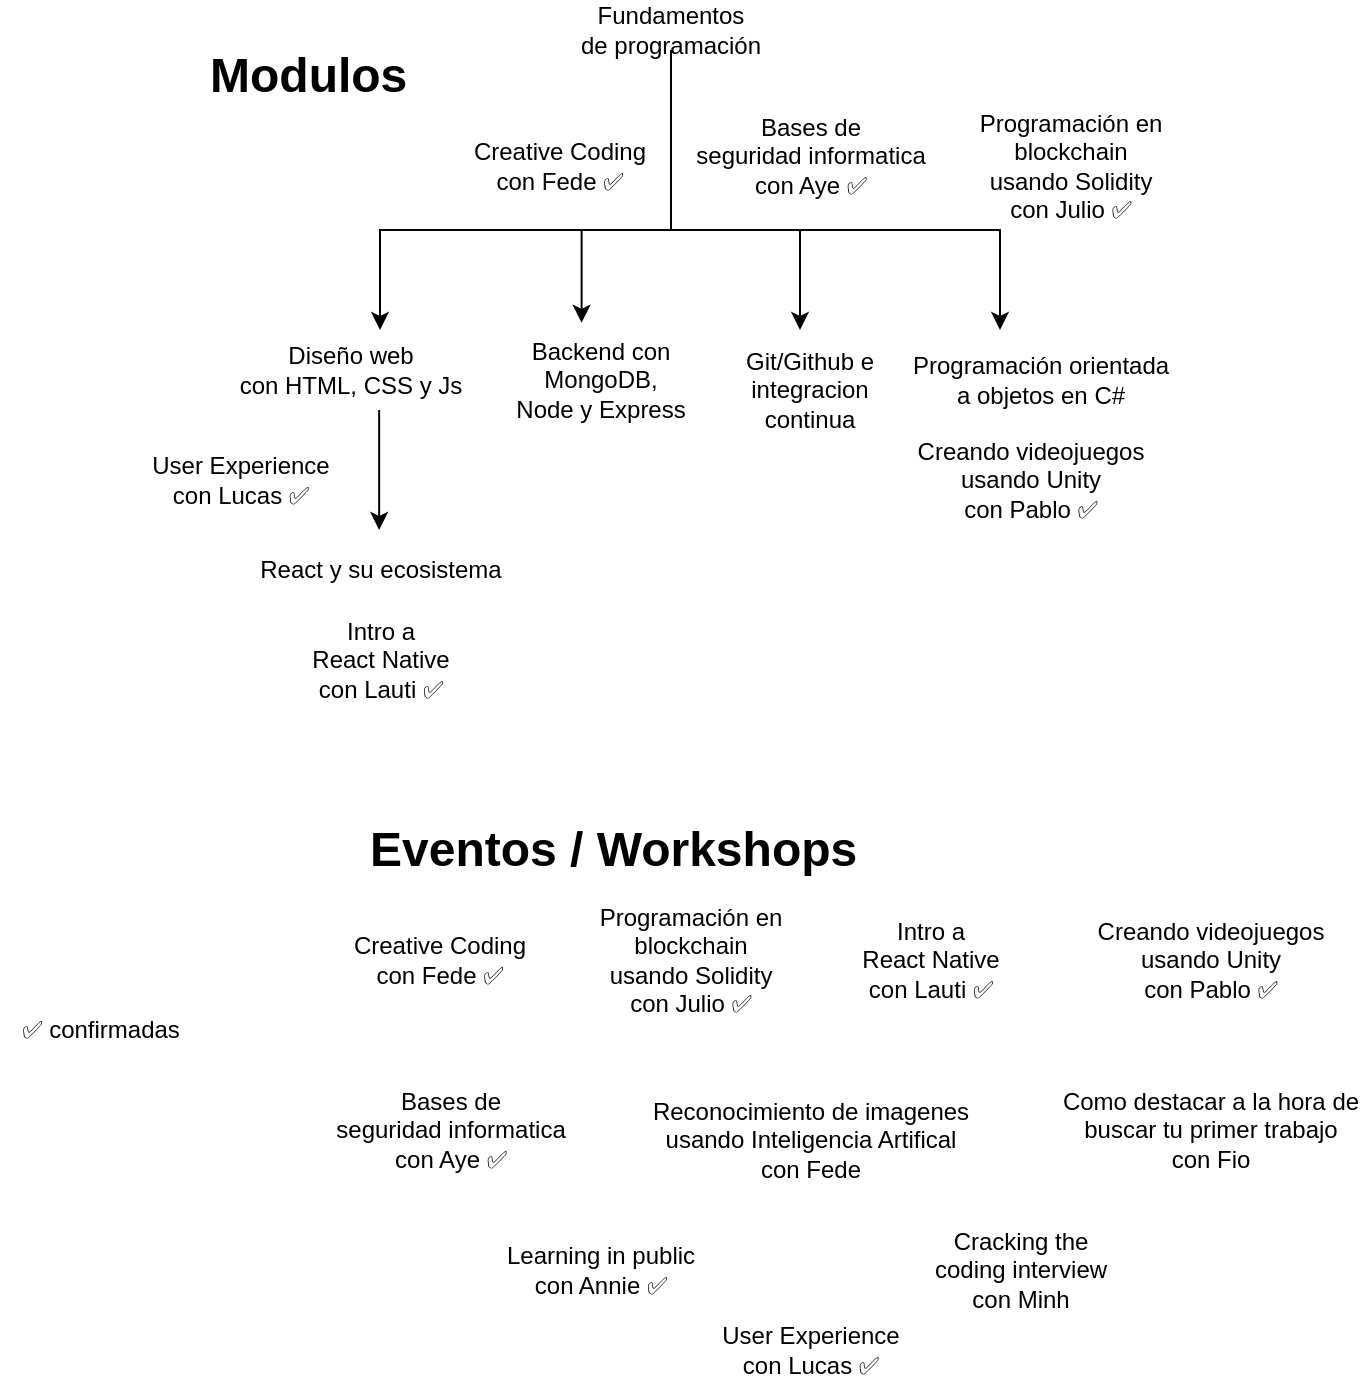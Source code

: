 <mxfile version="14.5.10" type="github">
  <diagram id="7E8aFTh_Ut4RKtqhWOqv" name="Page-1">
    <mxGraphModel dx="1538" dy="841" grid="1" gridSize="10" guides="1" tooltips="1" connect="1" arrows="1" fold="1" page="1" pageScale="1" pageWidth="850" pageHeight="1100" math="0" shadow="0">
      <root>
        <mxCell id="0" />
        <mxCell id="1" parent="0" />
        <mxCell id="SbtuQIadwy2TGa4tqadt-1" style="edgeStyle=orthogonalEdgeStyle;rounded=0;orthogonalLoop=1;jettySize=auto;html=1;exitX=0.5;exitY=1;exitDx=0;exitDy=0;entryX=0.408;entryY=-0.072;entryDx=0;entryDy=0;entryPerimeter=0;" edge="1" parent="1" source="SbtuQIadwy2TGa4tqadt-5" target="SbtuQIadwy2TGa4tqadt-6">
          <mxGeometry relative="1" as="geometry">
            <mxPoint x="373" y="220" as="targetPoint" />
            <Array as="points">
              <mxPoint x="419" y="200" />
              <mxPoint x="374" y="200" />
            </Array>
          </mxGeometry>
        </mxCell>
        <mxCell id="SbtuQIadwy2TGa4tqadt-2" style="edgeStyle=orthogonalEdgeStyle;rounded=0;orthogonalLoop=1;jettySize=auto;html=1;exitX=0.5;exitY=1;exitDx=0;exitDy=0;" edge="1" parent="1" source="SbtuQIadwy2TGa4tqadt-5">
          <mxGeometry relative="1" as="geometry">
            <mxPoint x="483" y="250" as="targetPoint" />
            <Array as="points">
              <mxPoint x="419" y="200" />
              <mxPoint x="483" y="200" />
            </Array>
          </mxGeometry>
        </mxCell>
        <mxCell id="SbtuQIadwy2TGa4tqadt-3" style="edgeStyle=orthogonalEdgeStyle;rounded=0;orthogonalLoop=1;jettySize=auto;html=1;exitX=0.5;exitY=1;exitDx=0;exitDy=0;" edge="1" parent="1" source="SbtuQIadwy2TGa4tqadt-5">
          <mxGeometry relative="1" as="geometry">
            <mxPoint x="583" y="250" as="targetPoint" />
            <Array as="points">
              <mxPoint x="419" y="200" />
              <mxPoint x="583" y="200" />
            </Array>
          </mxGeometry>
        </mxCell>
        <mxCell id="SbtuQIadwy2TGa4tqadt-4" style="edgeStyle=orthogonalEdgeStyle;rounded=0;orthogonalLoop=1;jettySize=auto;html=1;exitX=0.5;exitY=1;exitDx=0;exitDy=0;" edge="1" parent="1" source="SbtuQIadwy2TGa4tqadt-5">
          <mxGeometry relative="1" as="geometry">
            <mxPoint x="273" y="250" as="targetPoint" />
            <Array as="points">
              <mxPoint x="419" y="200" />
              <mxPoint x="273" y="200" />
            </Array>
          </mxGeometry>
        </mxCell>
        <mxCell id="SbtuQIadwy2TGa4tqadt-5" value="Fundamentos&lt;br&gt;de programación" style="text;html=1;strokeColor=none;fillColor=none;align=center;verticalAlign=middle;whiteSpace=wrap;rounded=0;shadow=0;" vertex="1" parent="1">
          <mxGeometry x="366" y="90" width="105" height="20" as="geometry" />
        </mxCell>
        <mxCell id="SbtuQIadwy2TGa4tqadt-6" value="Backend con&lt;br&gt;MongoDB,&lt;br&gt;Node y Express" style="text;html=1;align=center;verticalAlign=middle;resizable=0;points=[];autosize=1;" vertex="1" parent="1">
          <mxGeometry x="333" y="250" width="100" height="50" as="geometry" />
        </mxCell>
        <mxCell id="SbtuQIadwy2TGa4tqadt-7" value="React y su ecosistema" style="text;html=1;align=center;verticalAlign=middle;resizable=0;points=[];autosize=1;" vertex="1" parent="1">
          <mxGeometry x="203" y="360" width="140" height="20" as="geometry" />
        </mxCell>
        <mxCell id="SbtuQIadwy2TGa4tqadt-8" style="edgeStyle=orthogonalEdgeStyle;rounded=0;orthogonalLoop=1;jettySize=auto;html=1;" edge="1" parent="1">
          <mxGeometry relative="1" as="geometry">
            <mxPoint x="272.58" y="350" as="targetPoint" />
            <mxPoint x="272.58" y="290" as="sourcePoint" />
          </mxGeometry>
        </mxCell>
        <mxCell id="SbtuQIadwy2TGa4tqadt-9" value="Diseño web&lt;br&gt;con HTML, CSS y Js" style="text;html=1;align=center;verticalAlign=middle;resizable=0;points=[];autosize=1;" vertex="1" parent="1">
          <mxGeometry x="193" y="255" width="130" height="30" as="geometry" />
        </mxCell>
        <mxCell id="SbtuQIadwy2TGa4tqadt-10" value="Git/Github e integracion continua" style="text;html=1;strokeColor=none;fillColor=none;align=center;verticalAlign=middle;whiteSpace=wrap;rounded=0;" vertex="1" parent="1">
          <mxGeometry x="443" y="270" width="90" height="20" as="geometry" />
        </mxCell>
        <mxCell id="SbtuQIadwy2TGa4tqadt-11" value="Programación orientada&lt;br&gt;a objetos en C#" style="text;html=1;align=center;verticalAlign=middle;resizable=0;points=[];autosize=1;" vertex="1" parent="1">
          <mxGeometry x="533" y="260" width="140" height="30" as="geometry" />
        </mxCell>
        <mxCell id="SbtuQIadwy2TGa4tqadt-12" value="&lt;h1&gt;&lt;span&gt;Modulos&lt;/span&gt;&lt;/h1&gt;&lt;h1&gt;&lt;br&gt;&lt;/h1&gt;" style="text;html=1;strokeColor=none;fillColor=none;spacing=5;spacingTop=-20;whiteSpace=wrap;overflow=hidden;rounded=0;" vertex="1" parent="1">
          <mxGeometry x="183" y="102.5" width="115" height="35" as="geometry" />
        </mxCell>
        <mxCell id="SbtuQIadwy2TGa4tqadt-13" value="&lt;h1&gt;Eventos / Workshops&lt;/h1&gt;&lt;p&gt;&lt;br&gt;&lt;/p&gt;" style="text;html=1;strokeColor=none;fillColor=none;spacing=5;spacingTop=-20;whiteSpace=wrap;overflow=hidden;rounded=0;" vertex="1" parent="1">
          <mxGeometry x="263" y="490" width="257" height="40" as="geometry" />
        </mxCell>
        <mxCell id="SbtuQIadwy2TGa4tqadt-14" value="Creative Coding&lt;br&gt;con Fede ✅" style="text;html=1;strokeColor=none;fillColor=none;align=center;verticalAlign=middle;whiteSpace=wrap;rounded=0;" vertex="1" parent="1">
          <mxGeometry x="258" y="557.5" width="90" height="15" as="geometry" />
        </mxCell>
        <mxCell id="SbtuQIadwy2TGa4tqadt-15" value="Programación en&lt;br&gt;blockchain&lt;br&gt;usando Solidity&lt;br&gt;con Julio&amp;nbsp;&lt;span&gt;✅&lt;/span&gt;" style="text;html=1;align=center;verticalAlign=middle;resizable=0;points=[];autosize=1;strokeColor=none;" vertex="1" parent="1">
          <mxGeometry x="373" y="535" width="110" height="60" as="geometry" />
        </mxCell>
        <mxCell id="SbtuQIadwy2TGa4tqadt-16" value="Intro a&lt;br&gt;React Native&lt;br&gt;con Lauti&amp;nbsp;&lt;span&gt;✅&lt;/span&gt;" style="text;html=1;align=center;verticalAlign=middle;resizable=0;points=[];autosize=1;strokeColor=none;" vertex="1" parent="1">
          <mxGeometry x="508" y="540" width="80" height="50" as="geometry" />
        </mxCell>
        <mxCell id="SbtuQIadwy2TGa4tqadt-17" value="Creando videojuegos&lt;br&gt;usando Unity&lt;br&gt;con Pablo&amp;nbsp;&lt;span&gt;✅&lt;/span&gt;" style="text;html=1;align=center;verticalAlign=middle;resizable=0;points=[];autosize=1;strokeColor=none;" vertex="1" parent="1">
          <mxGeometry x="623" y="540" width="130" height="50" as="geometry" />
        </mxCell>
        <mxCell id="SbtuQIadwy2TGa4tqadt-18" value="Bases de &lt;br&gt;seguridad informatica&lt;br&gt;con Aye&amp;nbsp;&lt;span&gt;✅&lt;/span&gt;" style="text;html=1;align=center;verticalAlign=middle;resizable=0;points=[];autosize=1;strokeColor=none;" vertex="1" parent="1">
          <mxGeometry x="423" y="137.5" width="130" height="50" as="geometry" />
        </mxCell>
        <mxCell id="SbtuQIadwy2TGa4tqadt-19" value="Reconocimiento de imagenes&lt;br&gt;usando Inteligencia Artifical&lt;br&gt;con Fede" style="text;html=1;align=center;verticalAlign=middle;resizable=0;points=[];autosize=1;strokeColor=none;" vertex="1" parent="1">
          <mxGeometry x="403" y="630" width="170" height="50" as="geometry" />
        </mxCell>
        <mxCell id="SbtuQIadwy2TGa4tqadt-20" value="Como destacar a la hora de&lt;br&gt;buscar tu primer trabajo&lt;br&gt;con Fio" style="text;html=1;align=center;verticalAlign=middle;resizable=0;points=[];autosize=1;strokeColor=none;" vertex="1" parent="1">
          <mxGeometry x="608" y="625" width="160" height="50" as="geometry" />
        </mxCell>
        <mxCell id="SbtuQIadwy2TGa4tqadt-21" value="Learning in public&lt;br&gt;con Annie ✅" style="text;html=1;align=center;verticalAlign=middle;resizable=0;points=[];autosize=1;strokeColor=none;" vertex="1" parent="1">
          <mxGeometry x="328" y="705" width="110" height="30" as="geometry" />
        </mxCell>
        <mxCell id="SbtuQIadwy2TGa4tqadt-22" value="Cracking the&lt;br&gt;coding interview&lt;br&gt;con Minh" style="text;html=1;align=center;verticalAlign=middle;resizable=0;points=[];autosize=1;strokeColor=none;" vertex="1" parent="1">
          <mxGeometry x="543" y="695" width="100" height="50" as="geometry" />
        </mxCell>
        <mxCell id="SbtuQIadwy2TGa4tqadt-23" value="&lt;span&gt;✅ confirmadas&lt;/span&gt;" style="text;html=1;align=center;verticalAlign=middle;resizable=0;points=[];autosize=1;strokeColor=none;" vertex="1" parent="1">
          <mxGeometry x="83" y="590" width="100" height="20" as="geometry" />
        </mxCell>
        <mxCell id="SbtuQIadwy2TGa4tqadt-24" value="User Experience&lt;br&gt;con Lucas ✅" style="text;html=1;align=center;verticalAlign=middle;resizable=0;points=[];autosize=1;strokeColor=none;" vertex="1" parent="1">
          <mxGeometry x="438" y="745" width="100" height="30" as="geometry" />
        </mxCell>
        <mxCell id="SbtuQIadwy2TGa4tqadt-25" value="Creative Coding&lt;br&gt;con Fede ✅" style="text;html=1;strokeColor=none;fillColor=none;align=center;verticalAlign=middle;whiteSpace=wrap;rounded=0;" vertex="1" parent="1">
          <mxGeometry x="318" y="160" width="90" height="15" as="geometry" />
        </mxCell>
        <mxCell id="SbtuQIadwy2TGa4tqadt-26" value="Bases de &lt;br&gt;seguridad informatica&lt;br&gt;con Aye&amp;nbsp;&lt;span&gt;✅&lt;/span&gt;" style="text;html=1;align=center;verticalAlign=middle;resizable=0;points=[];autosize=1;strokeColor=none;" vertex="1" parent="1">
          <mxGeometry x="243" y="625" width="130" height="50" as="geometry" />
        </mxCell>
        <mxCell id="SbtuQIadwy2TGa4tqadt-27" value="Programación en&lt;br&gt;blockchain&lt;br&gt;usando Solidity&lt;br&gt;con Julio&amp;nbsp;&lt;span&gt;✅&lt;/span&gt;" style="text;html=1;align=center;verticalAlign=middle;resizable=0;points=[];autosize=1;strokeColor=none;" vertex="1" parent="1">
          <mxGeometry x="563" y="137.5" width="110" height="60" as="geometry" />
        </mxCell>
        <mxCell id="SbtuQIadwy2TGa4tqadt-28" value="Intro a&lt;br&gt;React Native&lt;br&gt;con Lauti&amp;nbsp;&lt;span&gt;✅&lt;/span&gt;" style="text;html=1;align=center;verticalAlign=middle;resizable=0;points=[];autosize=1;strokeColor=none;" vertex="1" parent="1">
          <mxGeometry x="233" y="390" width="80" height="50" as="geometry" />
        </mxCell>
        <mxCell id="SbtuQIadwy2TGa4tqadt-29" value="Creando videojuegos&lt;br&gt;usando Unity&lt;br&gt;con Pablo&amp;nbsp;&lt;span&gt;✅&lt;/span&gt;" style="text;html=1;align=center;verticalAlign=middle;resizable=0;points=[];autosize=1;strokeColor=none;" vertex="1" parent="1">
          <mxGeometry x="533" y="300" width="130" height="50" as="geometry" />
        </mxCell>
        <mxCell id="SbtuQIadwy2TGa4tqadt-30" value="User Experience&lt;br&gt;con Lucas ✅" style="text;html=1;align=center;verticalAlign=middle;resizable=0;points=[];autosize=1;strokeColor=none;" vertex="1" parent="1">
          <mxGeometry x="153" y="310" width="100" height="30" as="geometry" />
        </mxCell>
      </root>
    </mxGraphModel>
  </diagram>
</mxfile>
